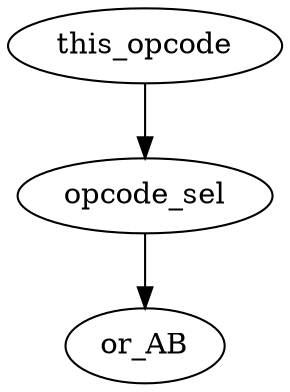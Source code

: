strict digraph "" {
	opcode_sel	 [complexity=2,
		importance=0.0828631009675,
		rank=0.0414315504837];
	or_AB	 [complexity=0,
		importance=0.0361096921875,
		rank=0.0];
	opcode_sel -> or_AB;
	this_opcode	 [complexity=3,
		importance=1.3955690476,
		rank=0.465189682533];
	this_opcode -> opcode_sel;
}
